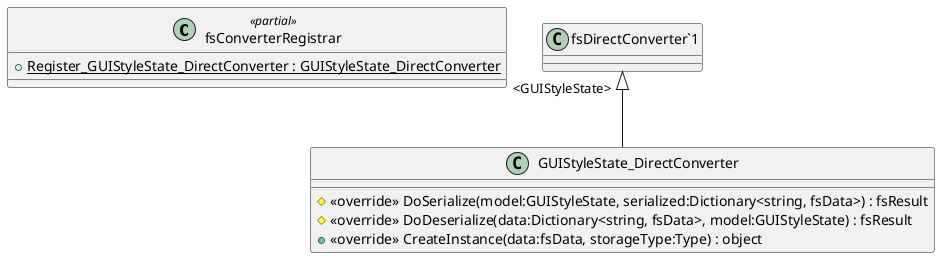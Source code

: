 @startuml
class fsConverterRegistrar <<partial>> {
    + {static} Register_GUIStyleState_DirectConverter : GUIStyleState_DirectConverter
}
class GUIStyleState_DirectConverter {
    # <<override>> DoSerialize(model:GUIStyleState, serialized:Dictionary<string, fsData>) : fsResult
    # <<override>> DoDeserialize(data:Dictionary<string, fsData>, model:GUIStyleState) : fsResult
    + <<override>> CreateInstance(data:fsData, storageType:Type) : object
}
"fsDirectConverter`1" "<GUIStyleState>" <|-- GUIStyleState_DirectConverter
@enduml
